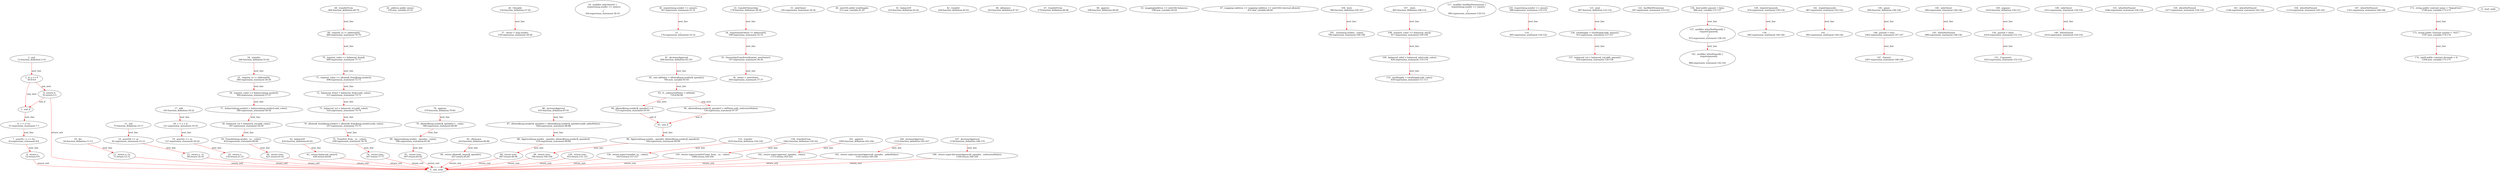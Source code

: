 digraph  {
12 [label="2_ mul\n12-function_definition-3-10", type_label=function_definition];
30 [label="3_ if_a == 0\n30-if-4-6", type_label=if];
1235 [label="3_ end_if", type_label=end_if];
35 [label="4_ return 0;\n35-return-5-5", type_label=return];
37 [label="6_ c = a * b;\n37-expression_statement-7-7", type_label=expression_statement];
43 [label="7_ assert(c / a == b);\n43-expression_statement-8-8", type_label=expression_statement];
52 [label="8_ return c;\n52-return-9-9", type_label=return];
54 [label="10_ div\n54-function_definition-11-13", type_label=function_definition];
71 [label="11_ return a / b;\n71-return-12-12", type_label=return];
75 [label="13_ sub\n75-function_definition-14-17", type_label=function_definition];
92 [label="14_ assert(b <= a);\n92-expression_statement-15-15", type_label=expression_statement];
99 [label="15_ return a - b;\n99-return-16-16", type_label=return];
103 [label="17_ add\n103-function_definition-18-22", type_label=function_definition];
121 [label="18_ c = a + b;\n121-expression_statement-19-19", type_label=expression_statement];
127 [label="19_ assert(c >= a);\n127-expression_statement-20-20", type_label=expression_statement];
134 [label="20_ return c;\n134-return-21-21", type_label=return];
139 [label="24_ address public owner;\n139-new_variable-25-25", type_label=new_variable];
154 [label="26_ Ownable\n154-function_definition-27-29", type_label=function_definition];
158 [label="27_ owner = msg.sender;\n158-expression_statement-28-28", type_label=expression_statement];
164 [label="29_ modifier onlyOwner() {\n    require(msg.sender == owner);\n    _;\n  }\n164-expression_statement-30-33", type_label=expression_statement];
167 [label="30_ require(msg.sender == owner);\n167-expression_statement-31-31", type_label=expression_statement];
176 [label="31_ _;\n176-expression_statement-32-32", type_label=expression_statement];
178 [label="33_ transferOwnership\n178-function_definition-34-38", type_label=function_definition];
185 [label="33_ onlyOwner\n185-expression_statement-34-34", type_label=expression_statement];
188 [label="34_ require(newOwner != address(0));\n188-expression_statement-35-35", type_label=expression_statement];
197 [label="35_ OwnershipTransferred(owner, newOwner);\n197-expression_statement-36-36", type_label=expression_statement];
204 [label="36_ owner = newOwner;\n204-expression_statement-37-37", type_label=expression_statement];
211 [label="40_ uint256 public totalSupply;\n211-new_variable-41-41", type_label=new_variable];
216 [label="41_ balanceOf\n216-function_definition-42-42", type_label=function_definition];
228 [label="42_ transfer\n228-function_definition-43-43", type_label=function_definition];
263 [label="46_ allowance\n263-function_definition-47-47", type_label=function_definition];
279 [label="47_ transferFrom\n279-function_definition-48-48", type_label=function_definition];
298 [label="48_ approve\n298-function_definition-49-49", type_label=function_definition];
338 [label="53_ mapping(address => uint256) balances;\n338-new_variable-54-54", type_label=new_variable];
344 [label="54_ transfer\n344-function_definition-55-62", type_label=function_definition];
360 [label="55_ require(_to != address(0));\n360-expression_statement-56-56", type_label=expression_statement];
369 [label="56_ require(_value <= balances[msg.sender]);\n369-expression_statement-57-57", type_label=expression_statement];
380 [label="57_ balances[msg.sender] = balances[msg.sender].sub(_value);\n380-expression_statement-58-58", type_label=expression_statement];
397 [label="58_ balances[_to] = balances[_to].add(_value);\n397-expression_statement-59-59", type_label=expression_statement];
410 [label="59_ Transfer(msg.sender, _to, _value);\n410-expression_statement-60-60", type_label=expression_statement];
421 [label="60_ return true;\n421-return-61-61", type_label=return];
424 [label="62_ balanceOf\n424-function_definition-63-65", type_label=function_definition];
438 [label="63_ return balances[_owner];\n438-return-64-64", type_label=return];
451 [label="67_ mapping (address => mapping (address => uint256)) internal allowed;\n451-new_variable-68-68", type_label=new_variable];
460 [label="68_ transferFrom\n460-function_definition-69-78", type_label=function_definition];
480 [label="69_ require(_to != address(0));\n480-expression_statement-70-70", type_label=expression_statement];
489 [label="70_ require(_value <= balances[_from]);\n489-expression_statement-71-71", type_label=expression_statement];
498 [label="71_ require(_value <= allowed[_from][msg.sender]);\n498-expression_statement-72-72", type_label=expression_statement];
511 [label="72_ balances[_from] = balances[_from].sub(_value);\n511-expression_statement-73-73", type_label=expression_statement];
524 [label="73_ balances[_to] = balances[_to].add(_value);\n524-expression_statement-74-74", type_label=expression_statement];
537 [label="74_ allowed[_from][msg.sender] = allowed[_from][msg.sender].sub(_value);\n537-expression_statement-75-75", type_label=expression_statement];
558 [label="75_ Transfer(_from, _to, _value);\n558-expression_statement-76-76", type_label=expression_statement];
567 [label="76_ return true;\n567-return-77-77", type_label=return];
570 [label="78_ approve\n570-function_definition-79-83", type_label=function_definition];
586 [label="79_ allowed[msg.sender][_spender] = _value;\n586-expression_statement-80-80", type_label=expression_statement];
596 [label="80_ Approval(msg.sender, _spender, _value);\n596-expression_statement-81-81", type_label=expression_statement];
607 [label="81_ return true;\n607-return-82-82", type_label=return];
610 [label="83_ allowance\n610-function_definition-84-86", type_label=function_definition];
627 [label="84_ return allowed[_owner][_spender];\n627-return-85-85", type_label=return];
633 [label="86_ increaseApproval\n633-function_definition-87-91", type_label=function_definition];
649 [label="87_ allowed[msg.sender][_spender] = allowed[msg.sender][_spender].add(_addedValue);\n649-expression_statement-88-88", type_label=expression_statement];
670 [label="88_ Approval(msg.sender, _spender, allowed[msg.sender][_spender]);\n670-expression_statement-89-89", type_label=expression_statement];
687 [label="89_ return true;\n687-return-90-90", type_label=return];
690 [label="91_ decreaseApproval\n690-function_definition-92-101", type_label=function_definition];
706 [label="92_ uint oldValue = allowed[msg.sender][_spender];\n706-new_variable-93-93", type_label=new_variable];
718 [label="93_ if__subtractedValue > oldValue\n718-if-94-98", type_label=if];
1923 [label="93_ end_if", type_label=end_if];
723 [label="94_ allowed[msg.sender][_spender] = 0;\n723-expression_statement-95-95", type_label=expression_statement];
734 [label="96_ allowed[msg.sender][_spender] = oldValue.sub(_subtractedValue);\n734-expression_statement-97-97", type_label=expression_statement];
749 [label="98_ Approval(msg.sender, _spender, allowed[msg.sender][_spender]);\n749-expression_statement-99-99", type_label=expression_statement];
766 [label="99_ return true;\n766-return-100-100", type_label=return];
788 [label="104_ burn\n788-function_definition-105-107", type_label=function_definition];
796 [label="105_ _burn(msg.sender, _value);\n796-expression_statement-106-106", type_label=expression_statement];
805 [label="107_ _burn\n805-function_definition-108-114", type_label=function_definition];
817 [label="108_ require(_value <= balances[_who]);\n817-expression_statement-109-109", type_label=expression_statement];
826 [label="109_ balances[_who] = balances[_who].sub(_value);\n826-expression_statement-110-110", type_label=expression_statement];
839 [label="110_ totalSupply = totalSupply.sub(_value);\n839-expression_statement-111-111", type_label=expression_statement];
883 [label="117_ modifier hasMintPermission() {\n    require(msg.sender == owner);\n    _;\n  }\n883-expression_statement-118-121", type_label=expression_statement];
886 [label="118_ require(msg.sender == owner);\n886-expression_statement-119-119", type_label=expression_statement];
895 [label="119_ _;\n895-expression_statement-120-120", type_label=expression_statement];
897 [label="121_ mint\n897-function_definition-122-132", type_label=function_definition];
907 [label="122_ hasMintPermission\n907-expression_statement-123-123", type_label=expression_statement];
915 [label="126_ totalSupply = totalSupply.add(_amount);\n915-expression_statement-127-127", type_label=expression_statement];
924 [label="127_ balances[_to] = balances[_to].add(_amount);\n924-expression_statement-128-128", type_label=expression_statement];
953 [label="130_ return true;\n953-return-131-131", type_label=return];
966 [label="136_ bool public paused = false;\n966-new_variable-137-137", type_label=new_variable];
973 [label="137_ modifier whenNotPaused() {\n    require(!paused);\n    _;\n  }\n973-expression_statement-138-141", type_label=expression_statement];
976 [label="138_ require(!paused);\n976-expression_statement-139-139", type_label=expression_statement];
982 [label="139_ _;\n982-expression_statement-140-140", type_label=expression_statement];
984 [label="141_ modifier whenPaused() {\n    require(paused);\n    _;\n  }\n984-expression_statement-142-145", type_label=expression_statement];
987 [label="142_ require(paused);\n987-expression_statement-143-143", type_label=expression_statement];
992 [label="143_ _;\n992-expression_statement-144-144", type_label=expression_statement];
994 [label="145_ pause\n994-function_definition-146-149", type_label=function_definition];
996 [label="145_ onlyOwner\n996-expression_statement-146-146", type_label=expression_statement];
998 [label="145_ whenNotPaused\n998-expression_statement-146-146", type_label=expression_statement];
1002 [label="146_ paused = true;\n1002-expression_statement-147-147", type_label=expression_statement];
1007 [label="147_ Pause();\n1007-expression_statement-148-148", type_label=expression_statement];
1010 [label="149_ unpause\n1010-function_definition-150-153", type_label=function_definition];
1012 [label="149_ onlyOwner\n1012-expression_statement-150-150", type_label=expression_statement];
1014 [label="149_ whenPaused\n1014-expression_statement-150-150", type_label=expression_statement];
1018 [label="150_ paused = false;\n1018-expression_statement-151-151", type_label=expression_statement];
1023 [label="151_ Unpause();\n1023-expression_statement-152-152", type_label=expression_statement];
1035 [label="155_ transfer\n1035-function_definition-156-158", type_label=function_definition];
1046 [label="155_ whenNotPaused\n1046-expression_statement-156-156", type_label=expression_statement];
1053 [label="156_ return super.transfer(_to, _value);\n1053-return-157-157", type_label=return];
1062 [label="158_ transferFrom\n1062-function_definition-159-161", type_label=function_definition];
1077 [label="158_ whenNotPaused\n1077-expression_statement-159-159", type_label=expression_statement];
1084 [label="159_ return super.transferFrom(_from, _to, _value);\n1084-return-160-160", type_label=return];
1095 [label="161_ approve\n1095-function_definition-162-164", type_label=function_definition];
1106 [label="161_ whenNotPaused\n1106-expression_statement-162-162", type_label=expression_statement];
1113 [label="162_ return super.approve(_spender, _value);\n1113-return-163-163", type_label=return];
1122 [label="164_ increaseApproval\n1122-function_definition-165-167", type_label=function_definition];
1133 [label="164_ whenNotPaused\n1133-expression_statement-165-165", type_label=expression_statement];
1141 [label="165_ return super.increaseApproval(_spender, _addedValue);\n1141-return-166-166", type_label=return];
1150 [label="167_ decreaseApproval\n1150-function_definition-168-170", type_label=function_definition];
1161 [label="167_ whenNotPaused\n1161-expression_statement-168-168", type_label=expression_statement];
1169 [label="168_ return super.decreaseApproval(_spender, _subtractedValue);\n1169-return-169-169", type_label=return];
1190 [label="172_ string public constant name = \"SignalCoin\";\n1190-new_variable-173-173", type_label=new_variable];
1197 [label="173_ string public constant symbol = \"SGC\";\n1197-new_variable-174-174", type_label=new_variable];
1204 [label="174_ uint8 public constant decimals = 6;\n1204-new_variable-175-175", type_label=new_variable];
1 [label="0_ start_node", type_label=start];
2 [label="0_ exit_node", type_label=exit];
12 -> 30  [color=red, controlflow_type=next_line, edge_type=CFG_edge, key=0, label=next_line];
30 -> 35  [color=red, controlflow_type=pos_next, edge_type=CFG_edge, key=0, label=pos_next];
30 -> 1235  [color=red, controlflow_type=neg_next, edge_type=CFG_edge, key=0, label=neg_next];
1235 -> 37  [color=red, controlflow_type=next_line, edge_type=CFG_edge, key=0, label=next_line];
35 -> 1235  [color=red, controlflow_type=end_if, edge_type=CFG_edge, key=0, label=end_if];
35 -> 2  [color=red, controlflow_type=return_exit, edge_type=CFG_edge, key=0, label=return_exit];
37 -> 43  [color=red, controlflow_type=next_line, edge_type=CFG_edge, key=0, label=next_line];
43 -> 52  [color=red, controlflow_type=next_line, edge_type=CFG_edge, key=0, label=next_line];
52 -> 2  [color=red, controlflow_type=return_exit, edge_type=CFG_edge, key=0, label=return_exit];
54 -> 71  [color=red, controlflow_type=next_line, edge_type=CFG_edge, key=0, label=next_line];
71 -> 2  [color=red, controlflow_type=return_exit, edge_type=CFG_edge, key=0, label=return_exit];
75 -> 92  [color=red, controlflow_type=next_line, edge_type=CFG_edge, key=0, label=next_line];
92 -> 99  [color=red, controlflow_type=next_line, edge_type=CFG_edge, key=0, label=next_line];
99 -> 2  [color=red, controlflow_type=return_exit, edge_type=CFG_edge, key=0, label=return_exit];
103 -> 121  [color=red, controlflow_type=next_line, edge_type=CFG_edge, key=0, label=next_line];
121 -> 127  [color=red, controlflow_type=next_line, edge_type=CFG_edge, key=0, label=next_line];
127 -> 134  [color=red, controlflow_type=next_line, edge_type=CFG_edge, key=0, label=next_line];
134 -> 2  [color=red, controlflow_type=return_exit, edge_type=CFG_edge, key=0, label=return_exit];
154 -> 158  [color=red, controlflow_type=next_line, edge_type=CFG_edge, key=0, label=next_line];
167 -> 176  [color=red, controlflow_type=next_line, edge_type=CFG_edge, key=0, label=next_line];
178 -> 188  [color=red, controlflow_type=next_line, edge_type=CFG_edge, key=0, label=next_line];
188 -> 197  [color=red, controlflow_type=next_line, edge_type=CFG_edge, key=0, label=next_line];
197 -> 204  [color=red, controlflow_type=next_line, edge_type=CFG_edge, key=0, label=next_line];
344 -> 360  [color=red, controlflow_type=next_line, edge_type=CFG_edge, key=0, label=next_line];
360 -> 369  [color=red, controlflow_type=next_line, edge_type=CFG_edge, key=0, label=next_line];
369 -> 380  [color=red, controlflow_type=next_line, edge_type=CFG_edge, key=0, label=next_line];
380 -> 397  [color=red, controlflow_type=next_line, edge_type=CFG_edge, key=0, label=next_line];
397 -> 410  [color=red, controlflow_type=next_line, edge_type=CFG_edge, key=0, label=next_line];
410 -> 421  [color=red, controlflow_type=next_line, edge_type=CFG_edge, key=0, label=next_line];
421 -> 2  [color=red, controlflow_type=return_exit, edge_type=CFG_edge, key=0, label=return_exit];
424 -> 438  [color=red, controlflow_type=next_line, edge_type=CFG_edge, key=0, label=next_line];
438 -> 2  [color=red, controlflow_type=return_exit, edge_type=CFG_edge, key=0, label=return_exit];
460 -> 480  [color=red, controlflow_type=next_line, edge_type=CFG_edge, key=0, label=next_line];
480 -> 489  [color=red, controlflow_type=next_line, edge_type=CFG_edge, key=0, label=next_line];
489 -> 498  [color=red, controlflow_type=next_line, edge_type=CFG_edge, key=0, label=next_line];
498 -> 511  [color=red, controlflow_type=next_line, edge_type=CFG_edge, key=0, label=next_line];
511 -> 524  [color=red, controlflow_type=next_line, edge_type=CFG_edge, key=0, label=next_line];
524 -> 537  [color=red, controlflow_type=next_line, edge_type=CFG_edge, key=0, label=next_line];
537 -> 558  [color=red, controlflow_type=next_line, edge_type=CFG_edge, key=0, label=next_line];
558 -> 567  [color=red, controlflow_type=next_line, edge_type=CFG_edge, key=0, label=next_line];
567 -> 2  [color=red, controlflow_type=return_exit, edge_type=CFG_edge, key=0, label=return_exit];
570 -> 586  [color=red, controlflow_type=next_line, edge_type=CFG_edge, key=0, label=next_line];
586 -> 596  [color=red, controlflow_type=next_line, edge_type=CFG_edge, key=0, label=next_line];
596 -> 607  [color=red, controlflow_type=next_line, edge_type=CFG_edge, key=0, label=next_line];
607 -> 2  [color=red, controlflow_type=return_exit, edge_type=CFG_edge, key=0, label=return_exit];
610 -> 627  [color=red, controlflow_type=next_line, edge_type=CFG_edge, key=0, label=next_line];
627 -> 2  [color=red, controlflow_type=return_exit, edge_type=CFG_edge, key=0, label=return_exit];
633 -> 649  [color=red, controlflow_type=next_line, edge_type=CFG_edge, key=0, label=next_line];
649 -> 670  [color=red, controlflow_type=next_line, edge_type=CFG_edge, key=0, label=next_line];
670 -> 687  [color=red, controlflow_type=next_line, edge_type=CFG_edge, key=0, label=next_line];
687 -> 2  [color=red, controlflow_type=return_exit, edge_type=CFG_edge, key=0, label=return_exit];
690 -> 706  [color=red, controlflow_type=next_line, edge_type=CFG_edge, key=0, label=next_line];
706 -> 718  [color=red, controlflow_type=next_line, edge_type=CFG_edge, key=0, label=next_line];
718 -> 723  [color=red, controlflow_type=pos_next, edge_type=CFG_edge, key=0, label=pos_next];
718 -> 734  [color=red, controlflow_type=neg_next, edge_type=CFG_edge, key=0, label=neg_next];
1923 -> 749  [color=red, controlflow_type=next_line, edge_type=CFG_edge, key=0, label=next_line];
723 -> 1923  [color=red, controlflow_type=end_if, edge_type=CFG_edge, key=0, label=end_if];
734 -> 1923  [color=red, controlflow_type=end_if, edge_type=CFG_edge, key=0, label=end_if];
749 -> 766  [color=red, controlflow_type=next_line, edge_type=CFG_edge, key=0, label=next_line];
766 -> 2  [color=red, controlflow_type=return_exit, edge_type=CFG_edge, key=0, label=return_exit];
788 -> 796  [color=red, controlflow_type=next_line, edge_type=CFG_edge, key=0, label=next_line];
805 -> 817  [color=red, controlflow_type=next_line, edge_type=CFG_edge, key=0, label=next_line];
817 -> 826  [color=red, controlflow_type=next_line, edge_type=CFG_edge, key=0, label=next_line];
826 -> 839  [color=red, controlflow_type=next_line, edge_type=CFG_edge, key=0, label=next_line];
886 -> 895  [color=red, controlflow_type=next_line, edge_type=CFG_edge, key=0, label=next_line];
897 -> 915  [color=red, controlflow_type=next_line, edge_type=CFG_edge, key=0, label=next_line];
915 -> 924  [color=red, controlflow_type=next_line, edge_type=CFG_edge, key=0, label=next_line];
953 -> 2  [color=red, controlflow_type=return_exit, edge_type=CFG_edge, key=0, label=return_exit];
966 -> 973  [color=red, controlflow_type=next_line, edge_type=CFG_edge, key=0, label=next_line];
973 -> 984  [color=red, controlflow_type=next_line, edge_type=CFG_edge, key=0, label=next_line];
976 -> 982  [color=red, controlflow_type=next_line, edge_type=CFG_edge, key=0, label=next_line];
987 -> 992  [color=red, controlflow_type=next_line, edge_type=CFG_edge, key=0, label=next_line];
994 -> 1002  [color=red, controlflow_type=next_line, edge_type=CFG_edge, key=0, label=next_line];
996 -> 998  [color=red, controlflow_type=next_line, edge_type=CFG_edge, key=0, label=next_line];
1002 -> 1007  [color=red, controlflow_type=next_line, edge_type=CFG_edge, key=0, label=next_line];
1010 -> 1018  [color=red, controlflow_type=next_line, edge_type=CFG_edge, key=0, label=next_line];
1012 -> 1014  [color=red, controlflow_type=next_line, edge_type=CFG_edge, key=0, label=next_line];
1018 -> 1023  [color=red, controlflow_type=next_line, edge_type=CFG_edge, key=0, label=next_line];
1035 -> 1053  [color=red, controlflow_type=next_line, edge_type=CFG_edge, key=0, label=next_line];
1053 -> 2  [color=red, controlflow_type=return_exit, edge_type=CFG_edge, key=0, label=return_exit];
1062 -> 1084  [color=red, controlflow_type=next_line, edge_type=CFG_edge, key=0, label=next_line];
1084 -> 2  [color=red, controlflow_type=return_exit, edge_type=CFG_edge, key=0, label=return_exit];
1095 -> 1113  [color=red, controlflow_type=next_line, edge_type=CFG_edge, key=0, label=next_line];
1113 -> 2  [color=red, controlflow_type=return_exit, edge_type=CFG_edge, key=0, label=return_exit];
1122 -> 1141  [color=red, controlflow_type=next_line, edge_type=CFG_edge, key=0, label=next_line];
1141 -> 2  [color=red, controlflow_type=return_exit, edge_type=CFG_edge, key=0, label=return_exit];
1150 -> 1169  [color=red, controlflow_type=next_line, edge_type=CFG_edge, key=0, label=next_line];
1169 -> 2  [color=red, controlflow_type=return_exit, edge_type=CFG_edge, key=0, label=return_exit];
1190 -> 1197  [color=red, controlflow_type=next_line, edge_type=CFG_edge, key=0, label=next_line];
1197 -> 1204  [color=red, controlflow_type=next_line, edge_type=CFG_edge, key=0, label=next_line];
}
